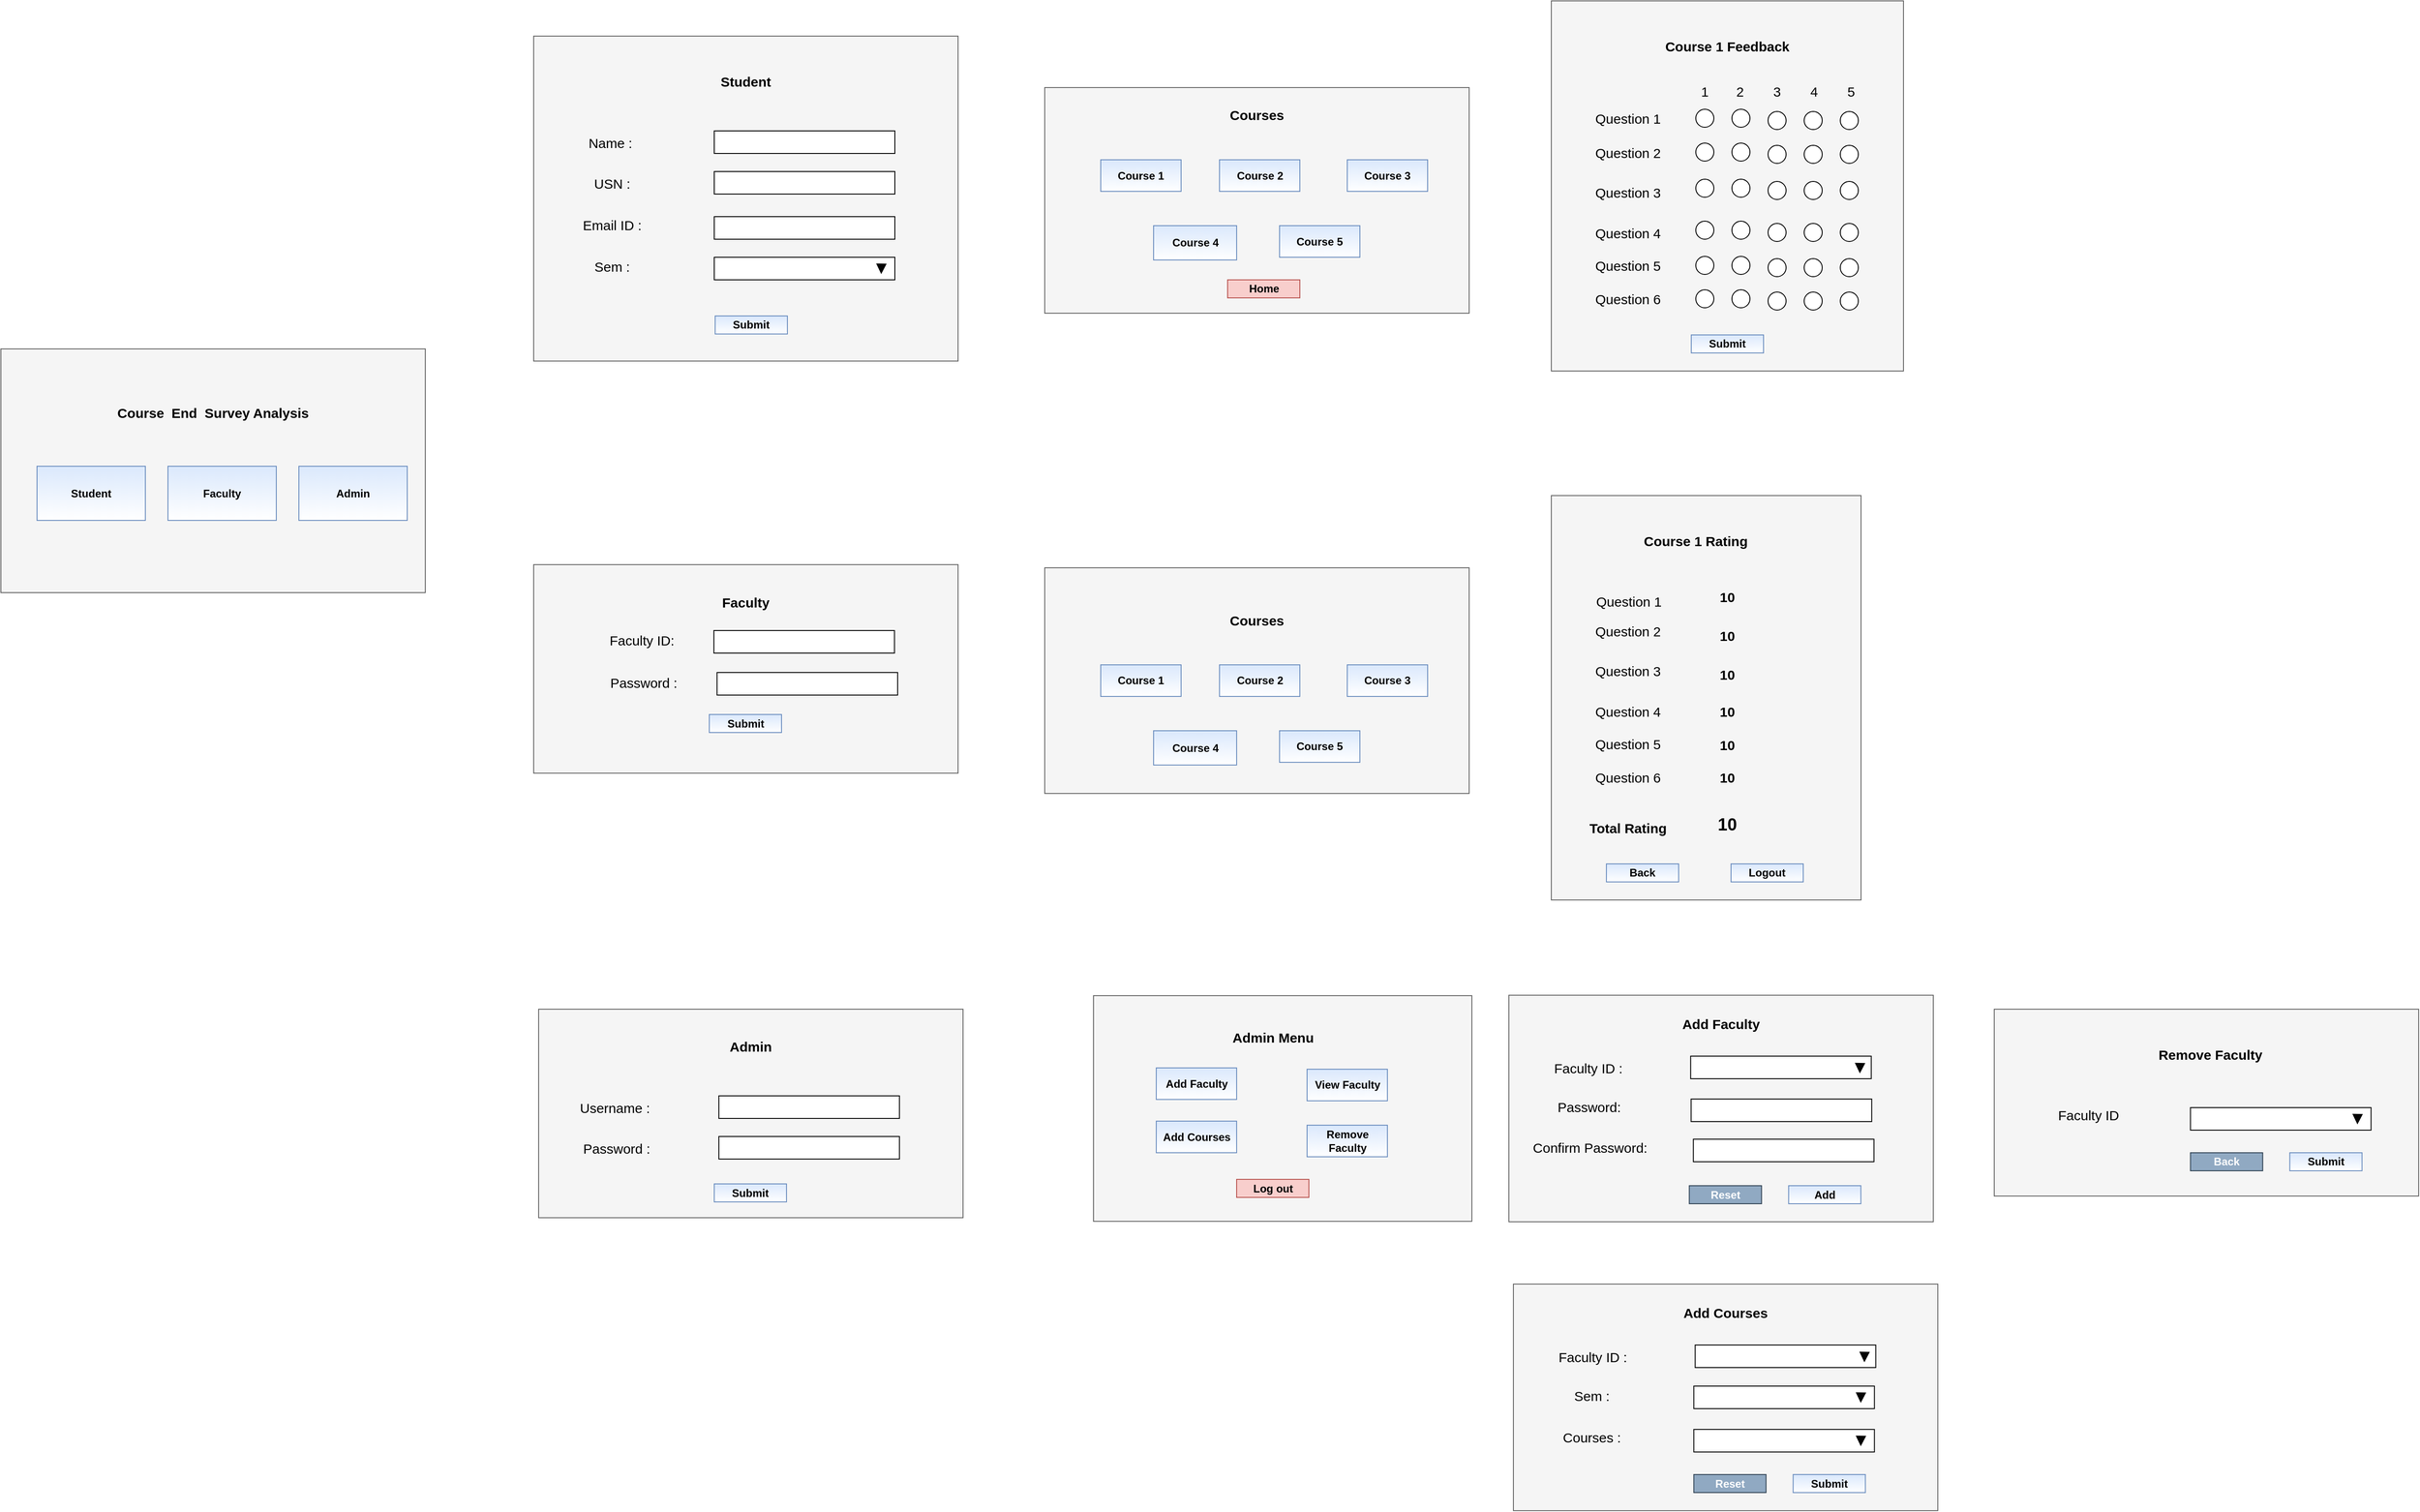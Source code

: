 <mxfile version="11.2.8" type="device" pages="1"><diagram id="0OKw5oCpbI4sTwlSxQiJ" name="Page-1"><mxGraphModel dx="1806" dy="747" grid="1" gridSize="10" guides="1" tooltips="1" connect="1" arrows="1" fold="1" page="1" pageScale="1" pageWidth="1100" pageHeight="1700" math="0" shadow="0"><root><mxCell id="0"/><mxCell id="1" parent="0"/><mxCell id="GNG_iJOhKtFzYr-szhcq-1" value="" style="rounded=0;whiteSpace=wrap;html=1;fillColor=#f5f5f5;strokeColor=#666666;fontColor=#333333;" vertex="1" parent="1"><mxGeometry x="40" y="499.5" width="470" height="270" as="geometry"/></mxCell><mxCell id="GNG_iJOhKtFzYr-szhcq-2" value="&lt;b&gt;Student&lt;/b&gt;" style="rounded=0;whiteSpace=wrap;html=1;fillColor=#dae8fc;strokeColor=#6c8ebf;gradientColor=#ffffff;" vertex="1" parent="1"><mxGeometry x="80" y="629.5" width="120" height="60" as="geometry"/></mxCell><mxCell id="GNG_iJOhKtFzYr-szhcq-3" value="&lt;b&gt;Faculty&lt;/b&gt;" style="rounded=0;whiteSpace=wrap;html=1;fillColor=#dae8fc;strokeColor=#6c8ebf;gradientColor=#ffffff;" vertex="1" parent="1"><mxGeometry x="225" y="629.5" width="120" height="60" as="geometry"/></mxCell><mxCell id="GNG_iJOhKtFzYr-szhcq-6" value="&lt;b&gt;&lt;font style=&quot;font-size: 15px&quot;&gt;Course&amp;nbsp; End&amp;nbsp; Survey Analysis&lt;/font&gt;&lt;/b&gt;" style="text;html=1;strokeColor=none;fillColor=none;align=center;verticalAlign=middle;whiteSpace=wrap;rounded=0;" vertex="1" parent="1"><mxGeometry x="125" y="559.5" width="300" height="20" as="geometry"/></mxCell><mxCell id="GNG_iJOhKtFzYr-szhcq-10" value="" style="rounded=0;whiteSpace=wrap;html=1;fillColor=#f5f5f5;strokeColor=#666666;fontColor=#333333;" vertex="1" parent="1"><mxGeometry x="630" y="153" width="470" height="360" as="geometry"/></mxCell><mxCell id="GNG_iJOhKtFzYr-szhcq-13" value="&lt;b&gt;&lt;font style=&quot;font-size: 15px&quot;&gt;Student&lt;/font&gt;&lt;/b&gt;" style="text;html=1;strokeColor=none;fillColor=none;align=center;verticalAlign=middle;whiteSpace=wrap;rounded=0;" vertex="1" parent="1"><mxGeometry x="715" y="193" width="300" height="20" as="geometry"/></mxCell><mxCell id="GNG_iJOhKtFzYr-szhcq-14" value="" style="rounded=0;whiteSpace=wrap;html=1;gradientColor=#ffffff;" vertex="1" parent="1"><mxGeometry x="830" y="258" width="200" height="25" as="geometry"/></mxCell><mxCell id="GNG_iJOhKtFzYr-szhcq-15" value="" style="rounded=0;whiteSpace=wrap;html=1;gradientColor=#ffffff;" vertex="1" parent="1"><mxGeometry x="830" y="303" width="200" height="25" as="geometry"/></mxCell><mxCell id="GNG_iJOhKtFzYr-szhcq-17" value="" style="rounded=0;whiteSpace=wrap;html=1;gradientColor=#ffffff;" vertex="1" parent="1"><mxGeometry x="830" y="353" width="200" height="25" as="geometry"/></mxCell><mxCell id="GNG_iJOhKtFzYr-szhcq-18" value="" style="rounded=0;whiteSpace=wrap;html=1;gradientColor=#ffffff;" vertex="1" parent="1"><mxGeometry x="830" y="398" width="200" height="25" as="geometry"/></mxCell><mxCell id="GNG_iJOhKtFzYr-szhcq-20" value="&lt;font style=&quot;font-size: 15px&quot;&gt;Name :&lt;/font&gt;" style="text;html=1;strokeColor=none;fillColor=none;align=center;verticalAlign=middle;whiteSpace=wrap;rounded=0;" vertex="1" parent="1"><mxGeometry x="673" y="258" width="84" height="25" as="geometry"/></mxCell><mxCell id="GNG_iJOhKtFzYr-szhcq-21" value="&lt;font style=&quot;font-size: 15px&quot;&gt;USN :&lt;/font&gt;" style="text;html=1;strokeColor=none;fillColor=none;align=center;verticalAlign=middle;whiteSpace=wrap;rounded=0;" vertex="1" parent="1"><mxGeometry x="675" y="303" width="84" height="25" as="geometry"/></mxCell><mxCell id="GNG_iJOhKtFzYr-szhcq-25" value="&lt;span style=&quot;font-size: 15px&quot;&gt;Email ID :&lt;/span&gt;" style="text;html=1;strokeColor=none;fillColor=none;align=center;verticalAlign=middle;whiteSpace=wrap;rounded=0;" vertex="1" parent="1"><mxGeometry x="675" y="349.5" width="84" height="25" as="geometry"/></mxCell><mxCell id="GNG_iJOhKtFzYr-szhcq-26" value="&lt;span style=&quot;font-size: 15px&quot;&gt;Sem :&lt;/span&gt;" style="text;html=1;strokeColor=none;fillColor=none;align=center;verticalAlign=middle;whiteSpace=wrap;rounded=0;" vertex="1" parent="1"><mxGeometry x="675" y="395.5" width="84" height="25" as="geometry"/></mxCell><mxCell id="GNG_iJOhKtFzYr-szhcq-28" value="" style="rounded=0;whiteSpace=wrap;html=1;fillColor=#f5f5f5;strokeColor=#666666;fontColor=#333333;" vertex="1" parent="1"><mxGeometry x="630" y="738.5" width="470" height="231" as="geometry"/></mxCell><mxCell id="GNG_iJOhKtFzYr-szhcq-29" value="&lt;b&gt;&lt;font style=&quot;font-size: 15px&quot;&gt;Faculty&lt;/font&gt;&lt;/b&gt;" style="text;html=1;strokeColor=none;fillColor=none;align=center;verticalAlign=middle;whiteSpace=wrap;rounded=0;" vertex="1" parent="1"><mxGeometry x="714.6" y="769.5" width="300" height="20" as="geometry"/></mxCell><mxCell id="GNG_iJOhKtFzYr-szhcq-30" value="" style="rounded=0;whiteSpace=wrap;html=1;gradientColor=#ffffff;" vertex="1" parent="1"><mxGeometry x="829.6" y="811.5" width="200" height="25" as="geometry"/></mxCell><mxCell id="GNG_iJOhKtFzYr-szhcq-35" value="&lt;font style=&quot;font-size: 15px&quot;&gt;Faculty ID:&amp;nbsp;&lt;/font&gt;" style="text;html=1;strokeColor=none;fillColor=none;align=center;verticalAlign=middle;whiteSpace=wrap;rounded=0;" vertex="1" parent="1"><mxGeometry x="710.1" y="809.5" width="84" height="25" as="geometry"/></mxCell><mxCell id="GNG_iJOhKtFzYr-szhcq-41" value="&lt;b&gt;Submit&lt;/b&gt;" style="rounded=0;whiteSpace=wrap;html=1;fillColor=#dae8fc;strokeColor=#6c8ebf;gradientColor=#ffffff;" vertex="1" parent="1"><mxGeometry x="831" y="463" width="80" height="20" as="geometry"/></mxCell><mxCell id="GNG_iJOhKtFzYr-szhcq-42" value="&lt;b&gt;Submit&lt;/b&gt;" style="rounded=0;whiteSpace=wrap;html=1;fillColor=#dae8fc;strokeColor=#6c8ebf;gradientColor=#ffffff;" vertex="1" parent="1"><mxGeometry x="824.5" y="904.5" width="80" height="20" as="geometry"/></mxCell><mxCell id="GNG_iJOhKtFzYr-szhcq-58" value="" style="rounded=0;whiteSpace=wrap;html=1;fillColor=#f5f5f5;strokeColor=#666666;fontColor=#333333;" vertex="1" parent="1"><mxGeometry x="1196" y="210" width="470" height="250" as="geometry"/></mxCell><mxCell id="GNG_iJOhKtFzYr-szhcq-59" value="&lt;b&gt;&lt;font style=&quot;font-size: 15px&quot;&gt;Courses&lt;/font&gt;&lt;/b&gt;" style="text;html=1;strokeColor=none;fillColor=none;align=center;verticalAlign=middle;whiteSpace=wrap;rounded=0;" vertex="1" parent="1"><mxGeometry x="1281" y="230" width="300" height="20" as="geometry"/></mxCell><mxCell id="GNG_iJOhKtFzYr-szhcq-66" value="&lt;b&gt;Course 5&lt;/b&gt;" style="rounded=0;whiteSpace=wrap;html=1;fillColor=#dae8fc;strokeColor=#6c8ebf;gradientColor=#ffffff;" vertex="1" parent="1"><mxGeometry x="1456" y="363" width="89" height="35" as="geometry"/></mxCell><mxCell id="GNG_iJOhKtFzYr-szhcq-70" value="&lt;b&gt;Course 4&lt;/b&gt;" style="rounded=0;whiteSpace=wrap;html=1;fillColor=#dae8fc;strokeColor=#6c8ebf;gradientColor=#ffffff;" vertex="1" parent="1"><mxGeometry x="1316.5" y="363" width="92" height="38" as="geometry"/></mxCell><mxCell id="GNG_iJOhKtFzYr-szhcq-71" value="&lt;b&gt;Course 1&lt;/b&gt;" style="rounded=0;whiteSpace=wrap;html=1;fillColor=#dae8fc;strokeColor=#6c8ebf;gradientColor=#ffffff;" vertex="1" parent="1"><mxGeometry x="1258" y="290" width="89" height="35" as="geometry"/></mxCell><mxCell id="GNG_iJOhKtFzYr-szhcq-72" value="&lt;b&gt;Course 3&lt;/b&gt;" style="rounded=0;whiteSpace=wrap;html=1;fillColor=#dae8fc;strokeColor=#6c8ebf;gradientColor=#ffffff;" vertex="1" parent="1"><mxGeometry x="1531" y="290" width="89" height="35" as="geometry"/></mxCell><mxCell id="GNG_iJOhKtFzYr-szhcq-73" value="&lt;b&gt;Course 2&lt;/b&gt;" style="rounded=0;whiteSpace=wrap;html=1;fillColor=#dae8fc;strokeColor=#6c8ebf;gradientColor=#ffffff;" vertex="1" parent="1"><mxGeometry x="1389.5" y="290" width="89" height="35" as="geometry"/></mxCell><mxCell id="GNG_iJOhKtFzYr-szhcq-75" value="" style="rounded=0;whiteSpace=wrap;html=1;fillColor=#f5f5f5;strokeColor=#666666;fontColor=#333333;" vertex="1" parent="1"><mxGeometry x="1757" y="114" width="390" height="410" as="geometry"/></mxCell><mxCell id="GNG_iJOhKtFzYr-szhcq-76" value="&lt;b&gt;&lt;font style=&quot;font-size: 15px&quot;&gt;Course 1 Feedback&lt;/font&gt;&lt;/b&gt;" style="text;html=1;strokeColor=none;fillColor=none;align=center;verticalAlign=middle;whiteSpace=wrap;rounded=0;" vertex="1" parent="1"><mxGeometry x="1802" y="154" width="300" height="20" as="geometry"/></mxCell><mxCell id="GNG_iJOhKtFzYr-szhcq-77" value="&lt;font style=&quot;font-size: 15px&quot;&gt;Question 1&lt;/font&gt;" style="text;html=1;strokeColor=none;fillColor=none;align=center;verticalAlign=middle;whiteSpace=wrap;rounded=0;" vertex="1" parent="1"><mxGeometry x="1800" y="231.5" width="84" height="25" as="geometry"/></mxCell><mxCell id="GNG_iJOhKtFzYr-szhcq-78" value="&lt;b&gt;Submit&lt;/b&gt;" style="rounded=0;whiteSpace=wrap;html=1;fillColor=#dae8fc;strokeColor=#6c8ebf;gradientColor=#ffffff;" vertex="1" parent="1"><mxGeometry x="1912" y="484" width="80" height="20" as="geometry"/></mxCell><mxCell id="GNG_iJOhKtFzYr-szhcq-79" value="&lt;font style=&quot;font-size: 15px&quot;&gt;Question 2&lt;/font&gt;" style="text;html=1;strokeColor=none;fillColor=none;align=center;verticalAlign=middle;whiteSpace=wrap;rounded=0;" vertex="1" parent="1"><mxGeometry x="1800" y="269" width="84" height="25" as="geometry"/></mxCell><mxCell id="GNG_iJOhKtFzYr-szhcq-80" value="&lt;font style=&quot;font-size: 15px&quot;&gt;Question 3&lt;/font&gt;" style="text;html=1;strokeColor=none;fillColor=none;align=center;verticalAlign=middle;whiteSpace=wrap;rounded=0;" vertex="1" parent="1"><mxGeometry x="1800" y="313.5" width="84" height="25" as="geometry"/></mxCell><mxCell id="GNG_iJOhKtFzYr-szhcq-81" value="&lt;font style=&quot;font-size: 15px&quot;&gt;Question 4&lt;/font&gt;" style="text;html=1;strokeColor=none;fillColor=none;align=center;verticalAlign=middle;whiteSpace=wrap;rounded=0;" vertex="1" parent="1"><mxGeometry x="1800" y="358" width="84" height="25" as="geometry"/></mxCell><mxCell id="GNG_iJOhKtFzYr-szhcq-82" value="&lt;font style=&quot;font-size: 15px&quot;&gt;Question 5&lt;/font&gt;" style="text;html=1;strokeColor=none;fillColor=none;align=center;verticalAlign=middle;whiteSpace=wrap;rounded=0;" vertex="1" parent="1"><mxGeometry x="1800" y="394.5" width="84" height="25" as="geometry"/></mxCell><mxCell id="GNG_iJOhKtFzYr-szhcq-83" value="&lt;font style=&quot;font-size: 15px&quot;&gt;Question 6&lt;/font&gt;" style="text;html=1;strokeColor=none;fillColor=none;align=center;verticalAlign=middle;whiteSpace=wrap;rounded=0;" vertex="1" parent="1"><mxGeometry x="1800" y="431.5" width="84" height="25" as="geometry"/></mxCell><mxCell id="GNG_iJOhKtFzYr-szhcq-84" value="" style="ellipse;whiteSpace=wrap;html=1;aspect=fixed;gradientColor=#ffffff;" vertex="1" parent="1"><mxGeometry x="1917" y="234" width="20" height="20" as="geometry"/></mxCell><mxCell id="GNG_iJOhKtFzYr-szhcq-85" value="" style="ellipse;whiteSpace=wrap;html=1;aspect=fixed;gradientColor=#ffffff;" vertex="1" parent="1"><mxGeometry x="1957" y="234" width="20" height="20" as="geometry"/></mxCell><mxCell id="GNG_iJOhKtFzYr-szhcq-86" value="" style="ellipse;whiteSpace=wrap;html=1;aspect=fixed;gradientColor=#ffffff;" vertex="1" parent="1"><mxGeometry x="1997" y="236.5" width="20" height="20" as="geometry"/></mxCell><mxCell id="GNG_iJOhKtFzYr-szhcq-87" value="" style="ellipse;whiteSpace=wrap;html=1;aspect=fixed;gradientColor=#ffffff;" vertex="1" parent="1"><mxGeometry x="2037" y="236.5" width="20" height="20" as="geometry"/></mxCell><mxCell id="GNG_iJOhKtFzYr-szhcq-88" value="" style="ellipse;whiteSpace=wrap;html=1;aspect=fixed;gradientColor=#ffffff;" vertex="1" parent="1"><mxGeometry x="2077" y="236.5" width="20" height="20" as="geometry"/></mxCell><mxCell id="GNG_iJOhKtFzYr-szhcq-89" value="" style="ellipse;whiteSpace=wrap;html=1;aspect=fixed;gradientColor=#ffffff;" vertex="1" parent="1"><mxGeometry x="1917" y="271.5" width="20" height="20" as="geometry"/></mxCell><mxCell id="GNG_iJOhKtFzYr-szhcq-90" value="" style="ellipse;whiteSpace=wrap;html=1;aspect=fixed;gradientColor=#ffffff;" vertex="1" parent="1"><mxGeometry x="1957" y="271.5" width="20" height="20" as="geometry"/></mxCell><mxCell id="GNG_iJOhKtFzYr-szhcq-91" value="" style="ellipse;whiteSpace=wrap;html=1;aspect=fixed;gradientColor=#ffffff;" vertex="1" parent="1"><mxGeometry x="1997" y="274" width="20" height="20" as="geometry"/></mxCell><mxCell id="GNG_iJOhKtFzYr-szhcq-92" value="" style="ellipse;whiteSpace=wrap;html=1;aspect=fixed;gradientColor=#ffffff;" vertex="1" parent="1"><mxGeometry x="2037" y="274" width="20" height="20" as="geometry"/></mxCell><mxCell id="GNG_iJOhKtFzYr-szhcq-93" value="" style="ellipse;whiteSpace=wrap;html=1;aspect=fixed;gradientColor=#ffffff;" vertex="1" parent="1"><mxGeometry x="2077" y="274" width="20" height="20" as="geometry"/></mxCell><mxCell id="GNG_iJOhKtFzYr-szhcq-94" value="" style="ellipse;whiteSpace=wrap;html=1;aspect=fixed;gradientColor=#ffffff;" vertex="1" parent="1"><mxGeometry x="1917" y="311.5" width="20" height="20" as="geometry"/></mxCell><mxCell id="GNG_iJOhKtFzYr-szhcq-95" value="" style="ellipse;whiteSpace=wrap;html=1;aspect=fixed;gradientColor=#ffffff;" vertex="1" parent="1"><mxGeometry x="1957" y="311.5" width="20" height="20" as="geometry"/></mxCell><mxCell id="GNG_iJOhKtFzYr-szhcq-96" value="" style="ellipse;whiteSpace=wrap;html=1;aspect=fixed;gradientColor=#ffffff;" vertex="1" parent="1"><mxGeometry x="1997" y="314" width="20" height="20" as="geometry"/></mxCell><mxCell id="GNG_iJOhKtFzYr-szhcq-97" value="" style="ellipse;whiteSpace=wrap;html=1;aspect=fixed;gradientColor=#ffffff;" vertex="1" parent="1"><mxGeometry x="2037" y="314" width="20" height="20" as="geometry"/></mxCell><mxCell id="GNG_iJOhKtFzYr-szhcq-98" value="" style="ellipse;whiteSpace=wrap;html=1;aspect=fixed;gradientColor=#ffffff;" vertex="1" parent="1"><mxGeometry x="2077" y="314" width="20" height="20" as="geometry"/></mxCell><mxCell id="GNG_iJOhKtFzYr-szhcq-99" value="" style="ellipse;whiteSpace=wrap;html=1;aspect=fixed;gradientColor=#ffffff;" vertex="1" parent="1"><mxGeometry x="1917" y="358" width="20" height="20" as="geometry"/></mxCell><mxCell id="GNG_iJOhKtFzYr-szhcq-100" value="" style="ellipse;whiteSpace=wrap;html=1;aspect=fixed;gradientColor=#ffffff;" vertex="1" parent="1"><mxGeometry x="1957" y="358" width="20" height="20" as="geometry"/></mxCell><mxCell id="GNG_iJOhKtFzYr-szhcq-101" value="" style="ellipse;whiteSpace=wrap;html=1;aspect=fixed;gradientColor=#ffffff;" vertex="1" parent="1"><mxGeometry x="1997" y="360.5" width="20" height="20" as="geometry"/></mxCell><mxCell id="GNG_iJOhKtFzYr-szhcq-102" value="" style="ellipse;whiteSpace=wrap;html=1;aspect=fixed;gradientColor=#ffffff;" vertex="1" parent="1"><mxGeometry x="2037" y="360.5" width="20" height="20" as="geometry"/></mxCell><mxCell id="GNG_iJOhKtFzYr-szhcq-103" value="" style="ellipse;whiteSpace=wrap;html=1;aspect=fixed;gradientColor=#ffffff;" vertex="1" parent="1"><mxGeometry x="2077" y="360.5" width="20" height="20" as="geometry"/></mxCell><mxCell id="GNG_iJOhKtFzYr-szhcq-104" value="" style="ellipse;whiteSpace=wrap;html=1;aspect=fixed;gradientColor=#ffffff;" vertex="1" parent="1"><mxGeometry x="1917" y="397" width="20" height="20" as="geometry"/></mxCell><mxCell id="GNG_iJOhKtFzYr-szhcq-105" value="" style="ellipse;whiteSpace=wrap;html=1;aspect=fixed;gradientColor=#ffffff;" vertex="1" parent="1"><mxGeometry x="1957" y="397" width="20" height="20" as="geometry"/></mxCell><mxCell id="GNG_iJOhKtFzYr-szhcq-106" value="" style="ellipse;whiteSpace=wrap;html=1;aspect=fixed;gradientColor=#ffffff;" vertex="1" parent="1"><mxGeometry x="1997" y="399.5" width="20" height="20" as="geometry"/></mxCell><mxCell id="GNG_iJOhKtFzYr-szhcq-107" value="" style="ellipse;whiteSpace=wrap;html=1;aspect=fixed;gradientColor=#ffffff;" vertex="1" parent="1"><mxGeometry x="2037" y="399.5" width="20" height="20" as="geometry"/></mxCell><mxCell id="GNG_iJOhKtFzYr-szhcq-108" value="" style="ellipse;whiteSpace=wrap;html=1;aspect=fixed;gradientColor=#ffffff;" vertex="1" parent="1"><mxGeometry x="2077" y="399.5" width="20" height="20" as="geometry"/></mxCell><mxCell id="GNG_iJOhKtFzYr-szhcq-109" value="" style="ellipse;whiteSpace=wrap;html=1;aspect=fixed;gradientColor=#ffffff;" vertex="1" parent="1"><mxGeometry x="1917" y="434" width="20" height="20" as="geometry"/></mxCell><mxCell id="GNG_iJOhKtFzYr-szhcq-110" value="" style="ellipse;whiteSpace=wrap;html=1;aspect=fixed;gradientColor=#ffffff;" vertex="1" parent="1"><mxGeometry x="1957" y="434" width="20" height="20" as="geometry"/></mxCell><mxCell id="GNG_iJOhKtFzYr-szhcq-111" value="" style="ellipse;whiteSpace=wrap;html=1;aspect=fixed;gradientColor=#ffffff;" vertex="1" parent="1"><mxGeometry x="1997" y="436.5" width="20" height="20" as="geometry"/></mxCell><mxCell id="GNG_iJOhKtFzYr-szhcq-112" value="" style="ellipse;whiteSpace=wrap;html=1;aspect=fixed;gradientColor=#ffffff;" vertex="1" parent="1"><mxGeometry x="2037" y="436.5" width="20" height="20" as="geometry"/></mxCell><mxCell id="GNG_iJOhKtFzYr-szhcq-113" value="" style="ellipse;whiteSpace=wrap;html=1;aspect=fixed;gradientColor=#ffffff;" vertex="1" parent="1"><mxGeometry x="2077" y="436.5" width="20" height="20" as="geometry"/></mxCell><mxCell id="GNG_iJOhKtFzYr-szhcq-114" value="&lt;font style=&quot;font-size: 15px&quot;&gt;1&lt;/font&gt;" style="text;html=1;strokeColor=none;fillColor=none;align=center;verticalAlign=middle;whiteSpace=wrap;rounded=0;" vertex="1" parent="1"><mxGeometry x="1917" y="204" width="20" height="20" as="geometry"/></mxCell><mxCell id="GNG_iJOhKtFzYr-szhcq-115" value="&lt;font style=&quot;font-size: 15px&quot;&gt;2&lt;/font&gt;" style="text;html=1;strokeColor=none;fillColor=none;align=center;verticalAlign=middle;whiteSpace=wrap;rounded=0;" vertex="1" parent="1"><mxGeometry x="1956" y="204" width="20" height="20" as="geometry"/></mxCell><mxCell id="GNG_iJOhKtFzYr-szhcq-116" value="&lt;font style=&quot;font-size: 15px&quot;&gt;3&lt;/font&gt;" style="text;html=1;strokeColor=none;fillColor=none;align=center;verticalAlign=middle;whiteSpace=wrap;rounded=0;" vertex="1" parent="1"><mxGeometry x="1997" y="204" width="20" height="20" as="geometry"/></mxCell><mxCell id="GNG_iJOhKtFzYr-szhcq-117" value="&lt;font style=&quot;font-size: 15px&quot;&gt;4&lt;/font&gt;" style="text;html=1;strokeColor=none;fillColor=none;align=center;verticalAlign=middle;whiteSpace=wrap;rounded=0;" vertex="1" parent="1"><mxGeometry x="2038" y="204" width="20" height="20" as="geometry"/></mxCell><mxCell id="GNG_iJOhKtFzYr-szhcq-118" value="&lt;font style=&quot;font-size: 15px&quot;&gt;5&lt;/font&gt;" style="text;html=1;strokeColor=none;fillColor=none;align=center;verticalAlign=middle;whiteSpace=wrap;rounded=0;" vertex="1" parent="1"><mxGeometry x="2079" y="204" width="20" height="20" as="geometry"/></mxCell><mxCell id="GNG_iJOhKtFzYr-szhcq-119" value="" style="triangle;whiteSpace=wrap;html=1;rounded=0;strokeColor=#000000;fillColor=#030303;gradientColor=none;rotation=91;" vertex="1" parent="1"><mxGeometry x="1010" y="405.5" width="10" height="10" as="geometry"/></mxCell><mxCell id="GNG_iJOhKtFzYr-szhcq-124" value="" style="endArrow=none;html=1;" edge="1" parent="1" target="GNG_iJOhKtFzYr-szhcq-18"><mxGeometry width="50" height="50" relative="1" as="geometry"><mxPoint x="1010" y="423" as="sourcePoint"/><mxPoint x="1010" y="403" as="targetPoint"/></mxGeometry></mxCell><mxCell id="GNG_iJOhKtFzYr-szhcq-127" value="" style="rounded=0;whiteSpace=wrap;html=1;fillColor=#f5f5f5;strokeColor=#666666;fontColor=#333333;" vertex="1" parent="1"><mxGeometry x="1196" y="742" width="470" height="250" as="geometry"/></mxCell><mxCell id="GNG_iJOhKtFzYr-szhcq-128" value="&lt;b&gt;&lt;font style=&quot;font-size: 15px&quot;&gt;Courses&lt;/font&gt;&lt;/b&gt;" style="text;html=1;strokeColor=none;fillColor=none;align=center;verticalAlign=middle;whiteSpace=wrap;rounded=0;" vertex="1" parent="1"><mxGeometry x="1281" y="789.5" width="300" height="20" as="geometry"/></mxCell><mxCell id="GNG_iJOhKtFzYr-szhcq-129" value="&lt;b&gt;Course 5&lt;/b&gt;" style="rounded=0;whiteSpace=wrap;html=1;fillColor=#dae8fc;strokeColor=#6c8ebf;gradientColor=#ffffff;" vertex="1" parent="1"><mxGeometry x="1456" y="922.5" width="89" height="35" as="geometry"/></mxCell><mxCell id="GNG_iJOhKtFzYr-szhcq-130" value="&lt;b&gt;Course 4&lt;/b&gt;" style="rounded=0;whiteSpace=wrap;html=1;fillColor=#dae8fc;strokeColor=#6c8ebf;gradientColor=#ffffff;" vertex="1" parent="1"><mxGeometry x="1316.5" y="922.5" width="92" height="38" as="geometry"/></mxCell><mxCell id="GNG_iJOhKtFzYr-szhcq-131" value="&lt;b&gt;Course 1&lt;/b&gt;" style="rounded=0;whiteSpace=wrap;html=1;fillColor=#dae8fc;strokeColor=#6c8ebf;gradientColor=#ffffff;" vertex="1" parent="1"><mxGeometry x="1258" y="849.5" width="89" height="35" as="geometry"/></mxCell><mxCell id="GNG_iJOhKtFzYr-szhcq-132" value="&lt;b&gt;Course 3&lt;/b&gt;" style="rounded=0;whiteSpace=wrap;html=1;fillColor=#dae8fc;strokeColor=#6c8ebf;gradientColor=#ffffff;" vertex="1" parent="1"><mxGeometry x="1531" y="849.5" width="89" height="35" as="geometry"/></mxCell><mxCell id="GNG_iJOhKtFzYr-szhcq-133" value="&lt;b&gt;Course 2&lt;/b&gt;" style="rounded=0;whiteSpace=wrap;html=1;fillColor=#dae8fc;strokeColor=#6c8ebf;gradientColor=#ffffff;" vertex="1" parent="1"><mxGeometry x="1389.5" y="849.5" width="89" height="35" as="geometry"/></mxCell><mxCell id="GNG_iJOhKtFzYr-szhcq-178" value="" style="rounded=0;whiteSpace=wrap;html=1;fillColor=#f5f5f5;strokeColor=#666666;fontColor=#333333;" vertex="1" parent="1"><mxGeometry x="1757" y="662" width="343" height="448" as="geometry"/></mxCell><mxCell id="GNG_iJOhKtFzYr-szhcq-179" value="&lt;b&gt;&lt;font style=&quot;font-size: 15px&quot;&gt;Course 1 Rating&lt;/font&gt;&lt;/b&gt;" style="text;html=1;strokeColor=none;fillColor=none;align=center;verticalAlign=middle;whiteSpace=wrap;rounded=0;" vertex="1" parent="1"><mxGeometry x="1767" y="702" width="300" height="20" as="geometry"/></mxCell><mxCell id="GNG_iJOhKtFzYr-szhcq-180" value="&lt;font style=&quot;font-size: 15px&quot;&gt;Question 1&lt;/font&gt;" style="text;html=1;strokeColor=none;fillColor=none;align=center;verticalAlign=middle;whiteSpace=wrap;rounded=0;" vertex="1" parent="1"><mxGeometry x="1801" y="766.5" width="84" height="25" as="geometry"/></mxCell><mxCell id="GNG_iJOhKtFzYr-szhcq-181" value="&lt;b&gt;Back&lt;/b&gt;" style="rounded=0;whiteSpace=wrap;html=1;fillColor=#dae8fc;strokeColor=#6c8ebf;gradientColor=#ffffff;" vertex="1" parent="1"><mxGeometry x="1818" y="1070" width="80" height="20" as="geometry"/></mxCell><mxCell id="GNG_iJOhKtFzYr-szhcq-182" value="&lt;font style=&quot;font-size: 15px&quot;&gt;Question 2&lt;/font&gt;" style="text;html=1;strokeColor=none;fillColor=none;align=center;verticalAlign=middle;whiteSpace=wrap;rounded=0;" vertex="1" parent="1"><mxGeometry x="1800" y="799" width="84" height="25" as="geometry"/></mxCell><mxCell id="GNG_iJOhKtFzYr-szhcq-183" value="&lt;font style=&quot;font-size: 15px&quot;&gt;Question 3&lt;/font&gt;" style="text;html=1;strokeColor=none;fillColor=none;align=center;verticalAlign=middle;whiteSpace=wrap;rounded=0;" vertex="1" parent="1"><mxGeometry x="1800" y="843.5" width="84" height="25" as="geometry"/></mxCell><mxCell id="GNG_iJOhKtFzYr-szhcq-184" value="&lt;font style=&quot;font-size: 15px&quot;&gt;Question 4&lt;/font&gt;" style="text;html=1;strokeColor=none;fillColor=none;align=center;verticalAlign=middle;whiteSpace=wrap;rounded=0;" vertex="1" parent="1"><mxGeometry x="1800" y="888" width="84" height="25" as="geometry"/></mxCell><mxCell id="GNG_iJOhKtFzYr-szhcq-185" value="&lt;font style=&quot;font-size: 15px&quot;&gt;Question 5&lt;/font&gt;" style="text;html=1;strokeColor=none;fillColor=none;align=center;verticalAlign=middle;whiteSpace=wrap;rounded=0;" vertex="1" parent="1"><mxGeometry x="1800" y="924.5" width="84" height="25" as="geometry"/></mxCell><mxCell id="GNG_iJOhKtFzYr-szhcq-186" value="&lt;font style=&quot;font-size: 15px&quot;&gt;Question 6&lt;/font&gt;" style="text;html=1;strokeColor=none;fillColor=none;align=center;verticalAlign=middle;whiteSpace=wrap;rounded=0;" vertex="1" parent="1"><mxGeometry x="1800" y="961.5" width="84" height="25" as="geometry"/></mxCell><mxCell id="GNG_iJOhKtFzYr-szhcq-188" value="&lt;font style=&quot;font-size: 15px&quot;&gt;&lt;b&gt;Total Rating&lt;/b&gt;&lt;/font&gt;" style="text;html=1;strokeColor=none;fillColor=none;align=center;verticalAlign=middle;whiteSpace=wrap;rounded=0;" vertex="1" parent="1"><mxGeometry x="1788" y="1017" width="108" height="25" as="geometry"/></mxCell><mxCell id="GNG_iJOhKtFzYr-szhcq-189" value="&lt;b&gt;Logout&lt;/b&gt;" style="rounded=0;whiteSpace=wrap;html=1;fillColor=#dae8fc;strokeColor=#6c8ebf;gradientColor=#ffffff;" vertex="1" parent="1"><mxGeometry x="1956" y="1070" width="80" height="20" as="geometry"/></mxCell><mxCell id="GNG_iJOhKtFzYr-szhcq-191" value="&lt;font size=&quot;1&quot;&gt;&lt;b style=&quot;font-size: 15px&quot;&gt;10&lt;/b&gt;&lt;/font&gt;" style="text;html=1;strokeColor=none;fillColor=none;align=center;verticalAlign=middle;whiteSpace=wrap;rounded=0;" vertex="1" parent="1"><mxGeometry x="1932" y="764" width="40" height="20" as="geometry"/></mxCell><mxCell id="GNG_iJOhKtFzYr-szhcq-192" value="&lt;font size=&quot;1&quot;&gt;&lt;b style=&quot;font-size: 15px&quot;&gt;10&lt;/b&gt;&lt;/font&gt;" style="text;html=1;strokeColor=none;fillColor=none;align=center;verticalAlign=middle;whiteSpace=wrap;rounded=0;" vertex="1" parent="1"><mxGeometry x="1932" y="807" width="40" height="20" as="geometry"/></mxCell><mxCell id="GNG_iJOhKtFzYr-szhcq-193" value="&lt;font size=&quot;1&quot;&gt;&lt;b style=&quot;font-size: 15px&quot;&gt;10&lt;/b&gt;&lt;/font&gt;" style="text;html=1;strokeColor=none;fillColor=none;align=center;verticalAlign=middle;whiteSpace=wrap;rounded=0;" vertex="1" parent="1"><mxGeometry x="1932" y="850" width="40" height="20" as="geometry"/></mxCell><mxCell id="GNG_iJOhKtFzYr-szhcq-194" value="&lt;font size=&quot;1&quot;&gt;&lt;b style=&quot;font-size: 15px&quot;&gt;10&lt;/b&gt;&lt;/font&gt;" style="text;html=1;strokeColor=none;fillColor=none;align=center;verticalAlign=middle;whiteSpace=wrap;rounded=0;" vertex="1" parent="1"><mxGeometry x="1932" y="891" width="40" height="20" as="geometry"/></mxCell><mxCell id="GNG_iJOhKtFzYr-szhcq-195" value="&lt;font size=&quot;1&quot;&gt;&lt;b style=&quot;font-size: 15px&quot;&gt;10&lt;/b&gt;&lt;/font&gt;" style="text;html=1;strokeColor=none;fillColor=none;align=center;verticalAlign=middle;whiteSpace=wrap;rounded=0;" vertex="1" parent="1"><mxGeometry x="1932" y="927.5" width="40" height="20" as="geometry"/></mxCell><mxCell id="GNG_iJOhKtFzYr-szhcq-196" value="&lt;font size=&quot;1&quot;&gt;&lt;b style=&quot;font-size: 15px&quot;&gt;10&lt;/b&gt;&lt;/font&gt;" style="text;html=1;strokeColor=none;fillColor=none;align=center;verticalAlign=middle;whiteSpace=wrap;rounded=0;" vertex="1" parent="1"><mxGeometry x="1932" y="964" width="40" height="20" as="geometry"/></mxCell><mxCell id="GNG_iJOhKtFzYr-szhcq-197" value="&lt;font size=&quot;1&quot;&gt;&lt;b style=&quot;font-size: 19px&quot;&gt;10&lt;/b&gt;&lt;/font&gt;" style="text;html=1;strokeColor=none;fillColor=none;align=center;verticalAlign=middle;whiteSpace=wrap;rounded=0;" vertex="1" parent="1"><mxGeometry x="1932" y="1017" width="40" height="20" as="geometry"/></mxCell><mxCell id="GNG_iJOhKtFzYr-szhcq-198" value="&lt;b&gt;Admin&lt;/b&gt;" style="rounded=0;whiteSpace=wrap;html=1;fillColor=#dae8fc;strokeColor=#6c8ebf;gradientColor=#ffffff;" vertex="1" parent="1"><mxGeometry x="370" y="629.5" width="120" height="60" as="geometry"/></mxCell><mxCell id="GNG_iJOhKtFzYr-szhcq-199" value="" style="rounded=0;whiteSpace=wrap;html=1;fillColor=#f5f5f5;strokeColor=#666666;fontColor=#333333;" vertex="1" parent="1"><mxGeometry x="635.5" y="1231" width="470" height="231" as="geometry"/></mxCell><mxCell id="GNG_iJOhKtFzYr-szhcq-200" value="&lt;b&gt;&lt;font style=&quot;font-size: 15px&quot;&gt;Admin&lt;/font&gt;&lt;/b&gt;" style="text;html=1;strokeColor=none;fillColor=none;align=center;verticalAlign=middle;whiteSpace=wrap;rounded=0;" vertex="1" parent="1"><mxGeometry x="720.5" y="1262" width="299" height="20" as="geometry"/></mxCell><mxCell id="GNG_iJOhKtFzYr-szhcq-201" value="" style="rounded=0;whiteSpace=wrap;html=1;gradientColor=#ffffff;" vertex="1" parent="1"><mxGeometry x="835.1" y="1327" width="200" height="25" as="geometry"/></mxCell><mxCell id="GNG_iJOhKtFzYr-szhcq-202" value="" style="rounded=0;whiteSpace=wrap;html=1;gradientColor=#ffffff;" vertex="1" parent="1"><mxGeometry x="835.1" y="1372" width="200" height="25" as="geometry"/></mxCell><mxCell id="GNG_iJOhKtFzYr-szhcq-203" value="&lt;font style=&quot;font-size: 15px&quot;&gt;Username :&lt;/font&gt;" style="text;html=1;strokeColor=none;fillColor=none;align=center;verticalAlign=middle;whiteSpace=wrap;rounded=0;" vertex="1" parent="1"><mxGeometry x="678.1" y="1327" width="84" height="25" as="geometry"/></mxCell><mxCell id="GNG_iJOhKtFzYr-szhcq-204" value="&lt;font style=&quot;font-size: 15px&quot;&gt;Password :&lt;/font&gt;" style="text;html=1;strokeColor=none;fillColor=none;align=center;verticalAlign=middle;whiteSpace=wrap;rounded=0;" vertex="1" parent="1"><mxGeometry x="680.1" y="1372" width="84" height="25" as="geometry"/></mxCell><mxCell id="GNG_iJOhKtFzYr-szhcq-205" value="&lt;b&gt;Submit&lt;/b&gt;" style="rounded=0;whiteSpace=wrap;html=1;fillColor=#dae8fc;strokeColor=#6c8ebf;gradientColor=#ffffff;" vertex="1" parent="1"><mxGeometry x="830" y="1424.5" width="80" height="20" as="geometry"/></mxCell><mxCell id="GNG_iJOhKtFzYr-szhcq-210" value="" style="rounded=0;whiteSpace=wrap;html=1;fillColor=#f5f5f5;strokeColor=#666666;fontColor=#333333;" vertex="1" parent="1"><mxGeometry x="1250" y="1216" width="419" height="250" as="geometry"/></mxCell><mxCell id="GNG_iJOhKtFzYr-szhcq-211" value="&lt;b&gt;&lt;font style=&quot;font-size: 15px&quot;&gt;Admin Menu&lt;/font&gt;&lt;/b&gt;" style="text;html=1;strokeColor=none;fillColor=none;align=center;verticalAlign=middle;whiteSpace=wrap;rounded=0;" vertex="1" parent="1"><mxGeometry x="1298.5" y="1252" width="300" height="20" as="geometry"/></mxCell><mxCell id="GNG_iJOhKtFzYr-szhcq-214" value="&lt;b&gt;Add Faculty&lt;/b&gt;" style="rounded=0;whiteSpace=wrap;html=1;fillColor=#dae8fc;strokeColor=#6c8ebf;gradientColor=#ffffff;" vertex="1" parent="1"><mxGeometry x="1319.5" y="1296" width="89" height="35" as="geometry"/></mxCell><mxCell id="GNG_iJOhKtFzYr-szhcq-216" value="&lt;b&gt;Remove Faculty&lt;/b&gt;" style="rounded=0;whiteSpace=wrap;html=1;fillColor=#dae8fc;strokeColor=#6c8ebf;gradientColor=#ffffff;" vertex="1" parent="1"><mxGeometry x="1486.5" y="1359.5" width="89" height="35" as="geometry"/></mxCell><mxCell id="GNG_iJOhKtFzYr-szhcq-217" value="" style="rounded=0;whiteSpace=wrap;html=1;fillColor=#f5f5f5;strokeColor=#666666;fontColor=#333333;" vertex="1" parent="1"><mxGeometry x="1710" y="1215.5" width="470" height="251" as="geometry"/></mxCell><mxCell id="GNG_iJOhKtFzYr-szhcq-218" value="&lt;span style=&quot;font-size: 15px&quot;&gt;&lt;b&gt;Add Faculty&lt;/b&gt;&lt;/span&gt;" style="text;html=1;strokeColor=none;fillColor=none;align=center;verticalAlign=middle;whiteSpace=wrap;rounded=0;" vertex="1" parent="1"><mxGeometry x="1794.8" y="1236.5" width="300" height="20" as="geometry"/></mxCell><mxCell id="GNG_iJOhKtFzYr-szhcq-220" value="" style="rounded=0;whiteSpace=wrap;html=1;gradientColor=#ffffff;" vertex="1" parent="1"><mxGeometry x="1911.3" y="1283" width="200" height="25" as="geometry"/></mxCell><mxCell id="GNG_iJOhKtFzYr-szhcq-224" value="&lt;font style=&quot;font-size: 15px&quot;&gt;Faculty ID :&lt;/font&gt;" style="text;html=1;strokeColor=none;fillColor=none;align=center;verticalAlign=middle;whiteSpace=wrap;rounded=0;" vertex="1" parent="1"><mxGeometry x="1756.3" y="1283" width="84" height="25" as="geometry"/></mxCell><mxCell id="GNG_iJOhKtFzYr-szhcq-227" value="&lt;b&gt;Add&lt;/b&gt;" style="rounded=0;whiteSpace=wrap;html=1;fillColor=#dae8fc;strokeColor=#6c8ebf;gradientColor=#ffffff;" vertex="1" parent="1"><mxGeometry x="2019.8" y="1426.5" width="80" height="20" as="geometry"/></mxCell><mxCell id="GNG_iJOhKtFzYr-szhcq-229" value="" style="endArrow=none;html=1;" edge="1" parent="1"><mxGeometry width="50" height="50" relative="1" as="geometry"><mxPoint x="2089.8" y="1353.5" as="sourcePoint"/><mxPoint x="2089.8" y="1353.5" as="targetPoint"/></mxGeometry></mxCell><mxCell id="GNG_iJOhKtFzYr-szhcq-230" value="&lt;span style=&quot;font-size: 15px&quot;&gt;Password:&lt;/span&gt;" style="text;html=1;strokeColor=none;fillColor=none;align=center;verticalAlign=middle;whiteSpace=wrap;rounded=0;" vertex="1" parent="1"><mxGeometry x="1756.8" y="1326" width="84" height="25" as="geometry"/></mxCell><mxCell id="GNG_iJOhKtFzYr-szhcq-231" value="Text" style="text;html=1;resizable=0;points=[];autosize=1;align=left;verticalAlign=top;spacingTop=-4;" vertex="1" parent="1"><mxGeometry x="2637" y="1269" width="40" height="20" as="geometry"/></mxCell><mxCell id="GNG_iJOhKtFzYr-szhcq-232" value="" style="rounded=0;whiteSpace=wrap;html=1;gradientColor=#ffffff;" vertex="1" parent="1"><mxGeometry x="1911.8" y="1330.5" width="200" height="25" as="geometry"/></mxCell><mxCell id="GNG_iJOhKtFzYr-szhcq-234" value="&lt;b&gt;View Faculty&lt;/b&gt;" style="rounded=0;whiteSpace=wrap;html=1;fillColor=#dae8fc;strokeColor=#6c8ebf;gradientColor=#ffffff;" vertex="1" parent="1"><mxGeometry x="1486.5" y="1297.5" width="89" height="35" as="geometry"/></mxCell><mxCell id="GNG_iJOhKtFzYr-szhcq-236" value="&lt;b&gt;Log out&lt;/b&gt;" style="rounded=0;whiteSpace=wrap;html=1;fillColor=#f8cecc;strokeColor=#b85450;" vertex="1" parent="1"><mxGeometry x="1408.5" y="1419.5" width="80" height="20" as="geometry"/></mxCell><mxCell id="GNG_iJOhKtFzYr-szhcq-237" value="&lt;b&gt;Reset&lt;/b&gt;" style="rounded=0;whiteSpace=wrap;html=1;fillColor=#90A9C2;strokeColor=#314354;fontColor=#ffffff;gradientColor=none;gradientDirection=west;" vertex="1" parent="1"><mxGeometry x="1909.8" y="1426.5" width="80" height="20" as="geometry"/></mxCell><mxCell id="GNG_iJOhKtFzYr-szhcq-238" value="" style="rounded=0;whiteSpace=wrap;html=1;fillColor=#f5f5f5;strokeColor=#666666;fontColor=#333333;" vertex="1" parent="1"><mxGeometry x="2247.5" y="1231" width="470" height="207" as="geometry"/></mxCell><mxCell id="GNG_iJOhKtFzYr-szhcq-239" value="&lt;b&gt;&lt;font style=&quot;font-size: 15px&quot;&gt;Remove Faculty&lt;/font&gt;&lt;/b&gt;" style="text;html=1;strokeColor=none;fillColor=none;align=center;verticalAlign=middle;whiteSpace=wrap;rounded=0;" vertex="1" parent="1"><mxGeometry x="2336.8" y="1271" width="300" height="20" as="geometry"/></mxCell><mxCell id="GNG_iJOhKtFzYr-szhcq-240" value="&lt;b&gt;Submit&lt;/b&gt;" style="rounded=0;whiteSpace=wrap;html=1;fillColor=#dae8fc;strokeColor=#6c8ebf;gradientColor=#ffffff;" vertex="1" parent="1"><mxGeometry x="2574.8" y="1390" width="80" height="20" as="geometry"/></mxCell><mxCell id="GNG_iJOhKtFzYr-szhcq-241" value="&lt;span style=&quot;font-size: 15px&quot;&gt;Faculty ID&lt;/span&gt;" style="text;html=1;strokeColor=none;fillColor=none;align=center;verticalAlign=middle;whiteSpace=wrap;rounded=0;" vertex="1" parent="1"><mxGeometry x="2309.8" y="1335.5" width="84" height="25" as="geometry"/></mxCell><mxCell id="GNG_iJOhKtFzYr-szhcq-242" value="" style="rounded=0;whiteSpace=wrap;html=1;gradientColor=#ffffff;" vertex="1" parent="1"><mxGeometry x="2464.8" y="1340" width="200" height="25" as="geometry"/></mxCell><mxCell id="GNG_iJOhKtFzYr-szhcq-243" value="" style="triangle;whiteSpace=wrap;html=1;rounded=0;strokeColor=#000000;fillColor=#030303;gradientColor=none;rotation=91;" vertex="1" parent="1"><mxGeometry x="2644.8" y="1347.5" width="10" height="10" as="geometry"/></mxCell><mxCell id="GNG_iJOhKtFzYr-szhcq-244" value="&lt;b&gt;Back&lt;/b&gt;" style="rounded=0;whiteSpace=wrap;html=1;fillColor=#90A9C2;strokeColor=#314354;fontColor=#ffffff;gradientColor=none;gradientDirection=west;" vertex="1" parent="1"><mxGeometry x="2464.8" y="1390" width="80" height="20" as="geometry"/></mxCell><mxCell id="GNG_iJOhKtFzYr-szhcq-245" value="&lt;b&gt;Home&lt;/b&gt;" style="rounded=0;whiteSpace=wrap;html=1;fillColor=#f8cecc;strokeColor=#b85450;" vertex="1" parent="1"><mxGeometry x="1398.5" y="423" width="80" height="20" as="geometry"/></mxCell><mxCell id="GNG_iJOhKtFzYr-szhcq-246" value="" style="triangle;whiteSpace=wrap;html=1;rounded=0;strokeColor=#000000;fillColor=#030303;gradientColor=none;rotation=91;" vertex="1" parent="1"><mxGeometry x="2093.8" y="1291" width="10" height="10" as="geometry"/></mxCell><mxCell id="GNG_iJOhKtFzYr-szhcq-247" value="&lt;b&gt;Add Courses&lt;/b&gt;" style="rounded=0;whiteSpace=wrap;html=1;fillColor=#dae8fc;strokeColor=#6c8ebf;gradientColor=#ffffff;" vertex="1" parent="1"><mxGeometry x="1319.5" y="1355" width="89" height="35" as="geometry"/></mxCell><mxCell id="GNG_iJOhKtFzYr-szhcq-248" value="" style="rounded=0;whiteSpace=wrap;html=1;fillColor=#f5f5f5;strokeColor=#666666;fontColor=#333333;" vertex="1" parent="1"><mxGeometry x="1715" y="1535.5" width="470" height="251" as="geometry"/></mxCell><mxCell id="GNG_iJOhKtFzYr-szhcq-249" value="&lt;b&gt;&lt;font style=&quot;font-size: 15px&quot;&gt;Add Courses&lt;/font&gt;&lt;/b&gt;" style="text;html=1;strokeColor=none;fillColor=none;align=center;verticalAlign=middle;whiteSpace=wrap;rounded=0;" vertex="1" parent="1"><mxGeometry x="1799.8" y="1556.5" width="300" height="20" as="geometry"/></mxCell><mxCell id="GNG_iJOhKtFzYr-szhcq-250" value="" style="rounded=0;whiteSpace=wrap;html=1;gradientColor=#ffffff;" vertex="1" parent="1"><mxGeometry x="1916.3" y="1603" width="200" height="25" as="geometry"/></mxCell><mxCell id="GNG_iJOhKtFzYr-szhcq-251" value="" style="rounded=0;whiteSpace=wrap;html=1;gradientColor=#ffffff;" vertex="1" parent="1"><mxGeometry x="1914.8" y="1648.5" width="200" height="25" as="geometry"/></mxCell><mxCell id="GNG_iJOhKtFzYr-szhcq-252" value="&lt;font style=&quot;font-size: 15px&quot;&gt;Faculty ID :&lt;/font&gt;" style="text;html=1;strokeColor=none;fillColor=none;align=center;verticalAlign=middle;whiteSpace=wrap;rounded=0;" vertex="1" parent="1"><mxGeometry x="1761.3" y="1603" width="84" height="25" as="geometry"/></mxCell><mxCell id="GNG_iJOhKtFzYr-szhcq-253" value="&lt;span style=&quot;font-size: 15px&quot;&gt;Sem :&lt;/span&gt;" style="text;html=1;strokeColor=none;fillColor=none;align=center;verticalAlign=middle;whiteSpace=wrap;rounded=0;" vertex="1" parent="1"><mxGeometry x="1759.8" y="1646" width="84" height="25" as="geometry"/></mxCell><mxCell id="GNG_iJOhKtFzYr-szhcq-254" value="&lt;b&gt;Submit&lt;/b&gt;" style="rounded=0;whiteSpace=wrap;html=1;fillColor=#dae8fc;strokeColor=#6c8ebf;gradientColor=#ffffff;" vertex="1" parent="1"><mxGeometry x="2024.8" y="1746.5" width="80" height="20" as="geometry"/></mxCell><mxCell id="GNG_iJOhKtFzYr-szhcq-255" value="" style="triangle;whiteSpace=wrap;html=1;rounded=0;strokeColor=#000000;fillColor=#030303;gradientColor=none;rotation=91;" vertex="1" parent="1"><mxGeometry x="2094.8" y="1656" width="10" height="10" as="geometry"/></mxCell><mxCell id="GNG_iJOhKtFzYr-szhcq-256" value="" style="endArrow=none;html=1;" edge="1" parent="1" target="GNG_iJOhKtFzYr-szhcq-251"><mxGeometry width="50" height="50" relative="1" as="geometry"><mxPoint x="2094.8" y="1673.5" as="sourcePoint"/><mxPoint x="2094.8" y="1653.5" as="targetPoint"/></mxGeometry></mxCell><mxCell id="GNG_iJOhKtFzYr-szhcq-257" value="&lt;span style=&quot;font-size: 15px&quot;&gt;Courses :&lt;/span&gt;" style="text;html=1;strokeColor=none;fillColor=none;align=center;verticalAlign=middle;whiteSpace=wrap;rounded=0;" vertex="1" parent="1"><mxGeometry x="1759.8" y="1692" width="84" height="25" as="geometry"/></mxCell><mxCell id="GNG_iJOhKtFzYr-szhcq-258" value="" style="rounded=0;whiteSpace=wrap;html=1;gradientColor=#ffffff;" vertex="1" parent="1"><mxGeometry x="1914.8" y="1696.5" width="200" height="25" as="geometry"/></mxCell><mxCell id="GNG_iJOhKtFzYr-szhcq-259" value="" style="triangle;whiteSpace=wrap;html=1;rounded=0;strokeColor=#000000;fillColor=#030303;gradientColor=none;rotation=91;" vertex="1" parent="1"><mxGeometry x="2094.8" y="1704" width="10" height="10" as="geometry"/></mxCell><mxCell id="GNG_iJOhKtFzYr-szhcq-260" value="&lt;b&gt;Reset&lt;/b&gt;" style="rounded=0;whiteSpace=wrap;html=1;fillColor=#90A9C2;strokeColor=#314354;fontColor=#ffffff;gradientColor=none;gradientDirection=west;" vertex="1" parent="1"><mxGeometry x="1914.8" y="1746.5" width="80" height="20" as="geometry"/></mxCell><mxCell id="GNG_iJOhKtFzYr-szhcq-261" value="" style="triangle;whiteSpace=wrap;html=1;rounded=0;strokeColor=#000000;fillColor=#030303;gradientColor=none;rotation=91;" vertex="1" parent="1"><mxGeometry x="2098.8" y="1611" width="10" height="10" as="geometry"/></mxCell><mxCell id="GNG_iJOhKtFzYr-szhcq-262" value="&lt;span style=&quot;font-size: 15px&quot;&gt;&lt;span style=&quot;font-weight: normal&quot;&gt;Confirm Password:&lt;/span&gt;&lt;/span&gt;" style="text;html=1;strokeColor=none;fillColor=none;align=center;verticalAlign=middle;whiteSpace=wrap;rounded=0;fontStyle=1" vertex="1" parent="1"><mxGeometry x="1730" y="1371" width="140" height="25" as="geometry"/></mxCell><mxCell id="GNG_iJOhKtFzYr-szhcq-263" value="" style="rounded=0;whiteSpace=wrap;html=1;gradientColor=#ffffff;" vertex="1" parent="1"><mxGeometry x="1914.3" y="1375" width="200" height="25" as="geometry"/></mxCell><mxCell id="GNG_iJOhKtFzYr-szhcq-264" value="" style="rounded=0;whiteSpace=wrap;html=1;gradientColor=#ffffff;" vertex="1" parent="1"><mxGeometry x="833.1" y="858" width="200" height="25" as="geometry"/></mxCell><mxCell id="GNG_iJOhKtFzYr-szhcq-265" value="&lt;font style=&quot;font-size: 15px&quot;&gt;Password :&lt;/font&gt;" style="text;html=1;strokeColor=none;fillColor=none;align=center;verticalAlign=middle;whiteSpace=wrap;rounded=0;" vertex="1" parent="1"><mxGeometry x="710.1" y="856" width="84" height="25" as="geometry"/></mxCell></root></mxGraphModel></diagram></mxfile>